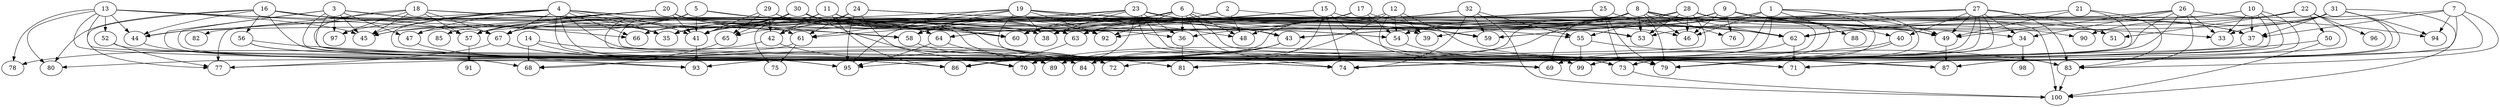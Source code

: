 // DAG automatically generated by daggen at Tue Jul 18 11:30:58 2017
// ./daggen --dot -n 100 --fat 0.8 --regular 0.8 --density 0.2 --jump 4 
digraph G {
  1 [size="549755813888", alpha="0.05"]
  1 -> 43 [size ="536870912"]
  1 -> 46 [size ="536870912"]
  1 -> 49 [size ="536870912"]
  1 -> 59 [size ="536870912"]
  1 -> 68 [size ="536870912"]
  1 -> 70 [size ="536870912"]
  1 -> 73 [size ="536870912"]
  1 -> 88 [size ="536870912"]
  1 -> 99 [size ="536870912"]
  2 [size="860866907141", alpha="0.06"]
  2 -> 48 [size ="838860800"]
  2 -> 55 [size ="838860800"]
  2 -> 58 [size ="838860800"]
  2 -> 63 [size ="838860800"]
  3 [size="549755813888", alpha="0.15"]
  3 -> 35 [size ="536870912"]
  3 -> 45 [size ="536870912"]
  3 -> 47 [size ="536870912"]
  3 -> 66 [size ="536870912"]
  3 -> 68 [size ="536870912"]
  3 -> 74 [size ="536870912"]
  3 -> 83 [size ="536870912"]
  3 -> 93 [size ="536870912"]
  3 -> 97 [size ="536870912"]
  4 [size="8589934592", alpha="0.05"]
  4 -> 35 [size ="33554432"]
  4 -> 41 [size ="33554432"]
  4 -> 44 [size ="33554432"]
  4 -> 45 [size ="33554432"]
  4 -> 47 [size ="33554432"]
  4 -> 63 [size ="33554432"]
  4 -> 64 [size ="33554432"]
  4 -> 66 [size ="33554432"]
  4 -> 67 [size ="33554432"]
  4 -> 70 [size ="33554432"]
  4 -> 79 [size ="33554432"]
  4 -> 84 [size ="33554432"]
  4 -> 93 [size ="33554432"]
  4 -> 97 [size ="33554432"]
  5 [size="782757789696", alpha="0.16"]
  5 -> 41 [size ="679477248"]
  5 -> 43 [size ="679477248"]
  5 -> 45 [size ="679477248"]
  5 -> 46 [size ="679477248"]
  5 -> 57 [size ="679477248"]
  5 -> 60 [size ="679477248"]
  5 -> 69 [size ="679477248"]
  5 -> 71 [size ="679477248"]
  6 [size="540836637212", alpha="0.12"]
  6 -> 36 [size ="679477248"]
  6 -> 48 [size ="679477248"]
  6 -> 59 [size ="679477248"]
  6 -> 63 [size ="679477248"]
  6 -> 65 [size ="679477248"]
  6 -> 66 [size ="679477248"]
  6 -> 74 [size ="679477248"]
  6 -> 83 [size ="679477248"]
  6 -> 92 [size ="679477248"]
  7 [size="1732300826", alpha="0.03"]
  7 -> 37 [size ="33554432"]
  7 -> 54 [size ="33554432"]
  7 -> 71 [size ="33554432"]
  7 -> 83 [size ="33554432"]
  7 -> 89 [size ="33554432"]
  7 -> 94 [size ="33554432"]
  8 [size="1308889432", alpha="0.15"]
  8 -> 35 [size ="33554432"]
  8 -> 37 [size ="33554432"]
  8 -> 43 [size ="33554432"]
  8 -> 46 [size ="33554432"]
  8 -> 53 [size ="33554432"]
  8 -> 54 [size ="33554432"]
  8 -> 60 [size ="33554432"]
  8 -> 62 [size ="33554432"]
  8 -> 69 [size ="33554432"]
  8 -> 76 [size ="33554432"]
  8 -> 79 [size ="33554432"]
  8 -> 84 [size ="33554432"]
  8 -> 86 [size ="33554432"]
  8 -> 90 [size ="33554432"]
  9 [size="64275223176", alpha="0.04"]
  9 -> 33 [size ="134217728"]
  9 -> 36 [size ="134217728"]
  9 -> 37 [size ="134217728"]
  9 -> 40 [size ="134217728"]
  9 -> 43 [size ="134217728"]
  9 -> 44 [size ="134217728"]
  9 -> 46 [size ="134217728"]
  9 -> 49 [size ="134217728"]
  9 -> 51 [size ="134217728"]
  9 -> 59 [size ="134217728"]
  9 -> 67 [size ="134217728"]
  9 -> 76 [size ="134217728"]
  10 [size="6495900674", alpha="0.09"]
  10 -> 33 [size ="536870912"]
  10 -> 37 [size ="536870912"]
  10 -> 58 [size ="536870912"]
  10 -> 62 [size ="536870912"]
  10 -> 71 [size ="536870912"]
  10 -> 73 [size ="536870912"]
  10 -> 99 [size ="536870912"]
  11 [size="13445955908", alpha="0.13"]
  11 -> 39 [size ="411041792"]
  11 -> 42 [size ="411041792"]
  11 -> 45 [size ="411041792"]
  11 -> 54 [size ="411041792"]
  11 -> 67 [size ="411041792"]
  11 -> 86 [size ="411041792"]
  11 -> 99 [size ="411041792"]
  12 [size="134217728000", alpha="0.06"]
  12 -> 39 [size ="209715200"]
  12 -> 54 [size ="209715200"]
  12 -> 69 [size ="209715200"]
  12 -> 84 [size ="209715200"]
  12 -> 87 [size ="209715200"]
  12 -> 93 [size ="209715200"]
  13 [size="39593595393", alpha="0.18"]
  13 -> 44 [size ="33554432"]
  13 -> 45 [size ="33554432"]
  13 -> 52 [size ="33554432"]
  13 -> 60 [size ="33554432"]
  13 -> 67 [size ="33554432"]
  13 -> 73 [size ="33554432"]
  13 -> 78 [size ="33554432"]
  13 -> 80 [size ="33554432"]
  13 -> 86 [size ="33554432"]
  14 [size="2270223141", alpha="0.06"]
  14 -> 68 [size ="75497472"]
  14 -> 72 [size ="75497472"]
  14 -> 95 [size ="75497472"]
  15 [size="4607584109", alpha="0.05"]
  15 -> 59 [size ="75497472"]
  15 -> 60 [size ="75497472"]
  15 -> 63 [size ="75497472"]
  15 -> 70 [size ="75497472"]
  15 -> 74 [size ="75497472"]
  15 -> 79 [size ="75497472"]
  16 [size="207295450328", alpha="0.15"]
  16 -> 35 [size ="301989888"]
  16 -> 38 [size ="301989888"]
  16 -> 44 [size ="301989888"]
  16 -> 56 [size ="301989888"]
  16 -> 57 [size ="301989888"]
  16 -> 58 [size ="301989888"]
  16 -> 74 [size ="301989888"]
  16 -> 77 [size ="301989888"]
  16 -> 80 [size ="301989888"]
  17 [size="368293445632", alpha="0.06"]
  17 -> 48 [size ="411041792"]
  17 -> 53 [size ="411041792"]
  17 -> 54 [size ="411041792"]
  17 -> 64 [size ="411041792"]
  18 [size="1130717660", alpha="0.14"]
  18 -> 38 [size ="33554432"]
  18 -> 45 [size ="33554432"]
  18 -> 53 [size ="33554432"]
  18 -> 57 [size ="33554432"]
  18 -> 67 [size ="33554432"]
  18 -> 82 [size ="33554432"]
  18 -> 89 [size ="33554432"]
  18 -> 97 [size ="33554432"]
  19 [size="1073741824000", alpha="0.07"]
  19 -> 34 [size ="838860800"]
  19 -> 38 [size ="838860800"]
  19 -> 43 [size ="838860800"]
  19 -> 48 [size ="838860800"]
  19 -> 57 [size ="838860800"]
  19 -> 58 [size ="838860800"]
  19 -> 61 [size ="838860800"]
  19 -> 92 [size ="838860800"]
  19 -> 95 [size ="838860800"]
  19 -> 99 [size ="838860800"]
  20 [size="2934244062", alpha="0.07"]
  20 -> 41 [size ="134217728"]
  20 -> 47 [size ="134217728"]
  20 -> 49 [size ="134217728"]
  20 -> 57 [size ="134217728"]
  20 -> 58 [size ="134217728"]
  20 -> 61 [size ="134217728"]
  20 -> 63 [size ="134217728"]
  20 -> 77 [size ="134217728"]
  20 -> 85 [size ="134217728"]
  21 [size="1631444358", alpha="0.05"]
  21 -> 49 [size ="33554432"]
  21 -> 62 [size ="33554432"]
  21 -> 81 [size ="33554432"]
  21 -> 83 [size ="33554432"]
  22 [size="3745891631", alpha="0.06"]
  22 -> 38 [size ="75497472"]
  22 -> 50 [size ="75497472"]
  22 -> 51 [size ="75497472"]
  22 -> 62 [size ="75497472"]
  22 -> 79 [size ="75497472"]
  22 -> 87 [size ="75497472"]
  22 -> 96 [size ="75497472"]
  23 [size="4794629690", alpha="0.04"]
  23 -> 36 [size ="536870912"]
  23 -> 38 [size ="536870912"]
  23 -> 41 [size ="536870912"]
  23 -> 43 [size ="536870912"]
  23 -> 60 [size ="536870912"]
  23 -> 61 [size ="536870912"]
  23 -> 62 [size ="536870912"]
  23 -> 70 [size ="536870912"]
  23 -> 71 [size ="536870912"]
  23 -> 73 [size ="536870912"]
  24 [size="7810961956", alpha="0.18"]
  24 -> 35 [size ="209715200"]
  24 -> 42 [size ="209715200"]
  24 -> 49 [size ="209715200"]
  24 -> 61 [size ="209715200"]
  24 -> 62 [size ="209715200"]
  24 -> 70 [size ="209715200"]
  24 -> 95 [size ="209715200"]
  25 [size="446254125973", alpha="0.12"]
  25 -> 38 [size ="301989888"]
  25 -> 57 [size ="301989888"]
  25 -> 62 [size ="301989888"]
  25 -> 73 [size ="301989888"]
  25 -> 79 [size ="301989888"]
  26 [size="325345838374", alpha="0.05"]
  26 -> 33 [size ="209715200"]
  26 -> 34 [size ="209715200"]
  26 -> 35 [size ="209715200"]
  26 -> 49 [size ="209715200"]
  26 -> 72 [size ="209715200"]
  26 -> 83 [size ="209715200"]
  26 -> 84 [size ="209715200"]
  26 -> 94 [size ="209715200"]
  27 [size="37419810647", alpha="0.04"]
  27 -> 34 [size ="838860800"]
  27 -> 39 [size ="838860800"]
  27 -> 40 [size ="838860800"]
  27 -> 49 [size ="838860800"]
  27 -> 51 [size ="838860800"]
  27 -> 53 [size ="838860800"]
  27 -> 69 [size ="838860800"]
  27 -> 74 [size ="838860800"]
  27 -> 83 [size ="838860800"]
  27 -> 89 [size ="838860800"]
  28 [size="1073741824000", alpha="0.19"]
  28 -> 46 [size ="838860800"]
  28 -> 53 [size ="838860800"]
  28 -> 55 [size ="838860800"]
  28 -> 63 [size ="838860800"]
  28 -> 73 [size ="838860800"]
  28 -> 77 [size ="838860800"]
  28 -> 79 [size ="838860800"]
  28 -> 92 [size ="838860800"]
  28 -> 100 [size ="838860800"]
  29 [size="44948902234", alpha="0.02"]
  29 -> 41 [size ="838860800"]
  29 -> 42 [size ="838860800"]
  29 -> 64 [size ="838860800"]
  29 -> 65 [size ="838860800"]
  29 -> 92 [size ="838860800"]
  30 [size="368293445632", alpha="0.05"]
  30 -> 35 [size ="411041792"]
  30 -> 36 [size ="411041792"]
  30 -> 41 [size ="411041792"]
  30 -> 54 [size ="411041792"]
  30 -> 60 [size ="411041792"]
  30 -> 63 [size ="411041792"]
  30 -> 65 [size ="411041792"]
  30 -> 67 [size ="411041792"]
  30 -> 75 [size ="411041792"]
  30 -> 81 [size ="411041792"]
  30 -> 89 [size ="411041792"]
  31 [size="39778260448", alpha="0.04"]
  31 -> 33 [size ="679477248"]
  31 -> 37 [size ="679477248"]
  31 -> 41 [size ="679477248"]
  31 -> 87 [size ="679477248"]
  31 -> 90 [size ="679477248"]
  31 -> 94 [size ="679477248"]
  31 -> 100 [size ="679477248"]
  32 [size="6166343057", alpha="0.19"]
  32 -> 55 [size ="209715200"]
  32 -> 59 [size ="209715200"]
  32 -> 64 [size ="209715200"]
  32 -> 66 [size ="209715200"]
  32 -> 74 [size ="209715200"]
  32 -> 100 [size ="209715200"]
  33 [size="3573171634", alpha="0.13"]
  34 [size="68719476736", alpha="0.05"]
  34 -> 69 [size ="134217728"]
  34 -> 98 [size ="134217728"]
  35 [size="11100620501", alpha="0.07"]
  36 [size="33572542420", alpha="0.14"]
  36 -> 81 [size ="536870912"]
  37 [size="705052438344", alpha="0.07"]
  37 -> 86 [size ="679477248"]
  38 [size="134217728000", alpha="0.04"]
  39 [size="7153175593", alpha="0.10"]
  40 [size="174511601988", alpha="0.14"]
  40 -> 79 [size ="209715200"]
  40 -> 81 [size ="209715200"]
  41 [size="782757789696", alpha="0.02"]
  41 -> 93 [size ="679477248"]
  42 [size="12382545172", alpha="0.04"]
  42 -> 78 [size ="536870912"]
  42 -> 84 [size ="536870912"]
  43 [size="782757789696", alpha="0.11"]
  43 -> 89 [size ="679477248"]
  43 -> 93 [size ="679477248"]
  43 -> 95 [size ="679477248"]
  44 [size="549755813888", alpha="0.10"]
  44 -> 68 [size ="536870912"]
  45 [size="134217728000", alpha="0.16"]
  46 [size="58332741532", alpha="0.04"]
  47 [size="207759546620", alpha="0.18"]
  47 -> 84 [size ="301989888"]
  48 [size="262164381582", alpha="0.12"]
  49 [size="8589934592", alpha="0.16"]
  49 -> 87 [size ="33554432"]
  50 [size="18066393181", alpha="0.20"]
  50 -> 74 [size ="75497472"]
  50 -> 100 [size ="75497472"]
  51 [size="685035541374", alpha="0.10"]
  52 [size="261595895432", alpha="0.17"]
  52 -> 77 [size ="209715200"]
  52 -> 87 [size ="209715200"]
  53 [size="814521160284", alpha="0.19"]
  54 [size="134217728000", alpha="0.17"]
  54 -> 73 [size ="209715200"]
  55 [size="1262500623309", alpha="0.16"]
  55 -> 83 [size ="838860800"]
  55 -> 99 [size ="838860800"]
  56 [size="1073741824000", alpha="0.01"]
  56 -> 69 [size ="838860800"]
  56 -> 70 [size ="838860800"]
  56 -> 86 [size ="838860800"]
  57 [size="68719476736", alpha="0.10"]
  57 -> 91 [size ="134217728"]
  58 [size="28991029248", alpha="0.19"]
  58 -> 72 [size ="75497472"]
  59 [size="46033566815", alpha="0.15"]
  60 [size="496837348020", alpha="0.11"]
  61 [size="5032607564", alpha="0.15"]
  61 -> 75 [size ="209715200"]
  61 -> 80 [size ="209715200"]
  62 [size="37762485344", alpha="0.18"]
  62 -> 70 [size ="838860800"]
  62 -> 71 [size ="838860800"]
  63 [size="231928233984", alpha="0.10"]
  63 -> 86 [size ="301989888"]
  64 [size="5432063434", alpha="0.18"]
  64 -> 81 [size ="411041792"]
  64 -> 95 [size ="411041792"]
  65 [size="28991029248", alpha="0.06"]
  65 -> 68 [size ="75497472"]
  66 [size="100509263627", alpha="0.11"]
  67 [size="39935025512", alpha="0.14"]
  67 -> 77 [size ="838860800"]
  67 -> 89 [size ="838860800"]
  67 -> 95 [size ="838860800"]
  68 [size="106322582034", alpha="0.12"]
  69 [size="156740918232", alpha="0.03"]
  70 [size="305815976241", alpha="0.18"]
  71 [size="3862978962", alpha="0.17"]
  72 [size="42483256809", alpha="0.01"]
  73 [size="86332690620", alpha="0.11"]
  73 -> 100 [size ="209715200"]
  74 [size="1445634028", alpha="0.19"]
  75 [size="155551552152", alpha="0.11"]
  76 [size="285717418255", alpha="0.11"]
  77 [size="13903968825", alpha="0.19"]
  78 [size="269114911254", alpha="0.12"]
  79 [size="10116368730", alpha="0.08"]
  80 [size="68719476736", alpha="0.12"]
  81 [size="134217728000", alpha="0.08"]
  82 [size="6434154777", alpha="0.16"]
  83 [size="25359055768", alpha="0.19"]
  83 -> 100 [size ="411041792"]
  84 [size="23151908063", alpha="0.07"]
  85 [size="497438859470", alpha="0.06"]
  86 [size="8589934592", alpha="0.12"]
  87 [size="231928233984", alpha="0.15"]
  88 [size="368293445632", alpha="0.19"]
  89 [size="134217728000", alpha="0.16"]
  90 [size="31333709221", alpha="0.08"]
  91 [size="25353643582", alpha="0.09"]
  92 [size="12480896183", alpha="0.07"]
  93 [size="28991029248", alpha="0.04"]
  94 [size="200888425716", alpha="0.17"]
  95 [size="46011849784", alpha="0.09"]
  96 [size="68719476736", alpha="0.13"]
  97 [size="231928233984", alpha="0.07"]
  98 [size="2869568998", alpha="0.01"]
  99 [size="527238459", alpha="0.10"]
  100 [size="18688131352", alpha="0.05"]
}
